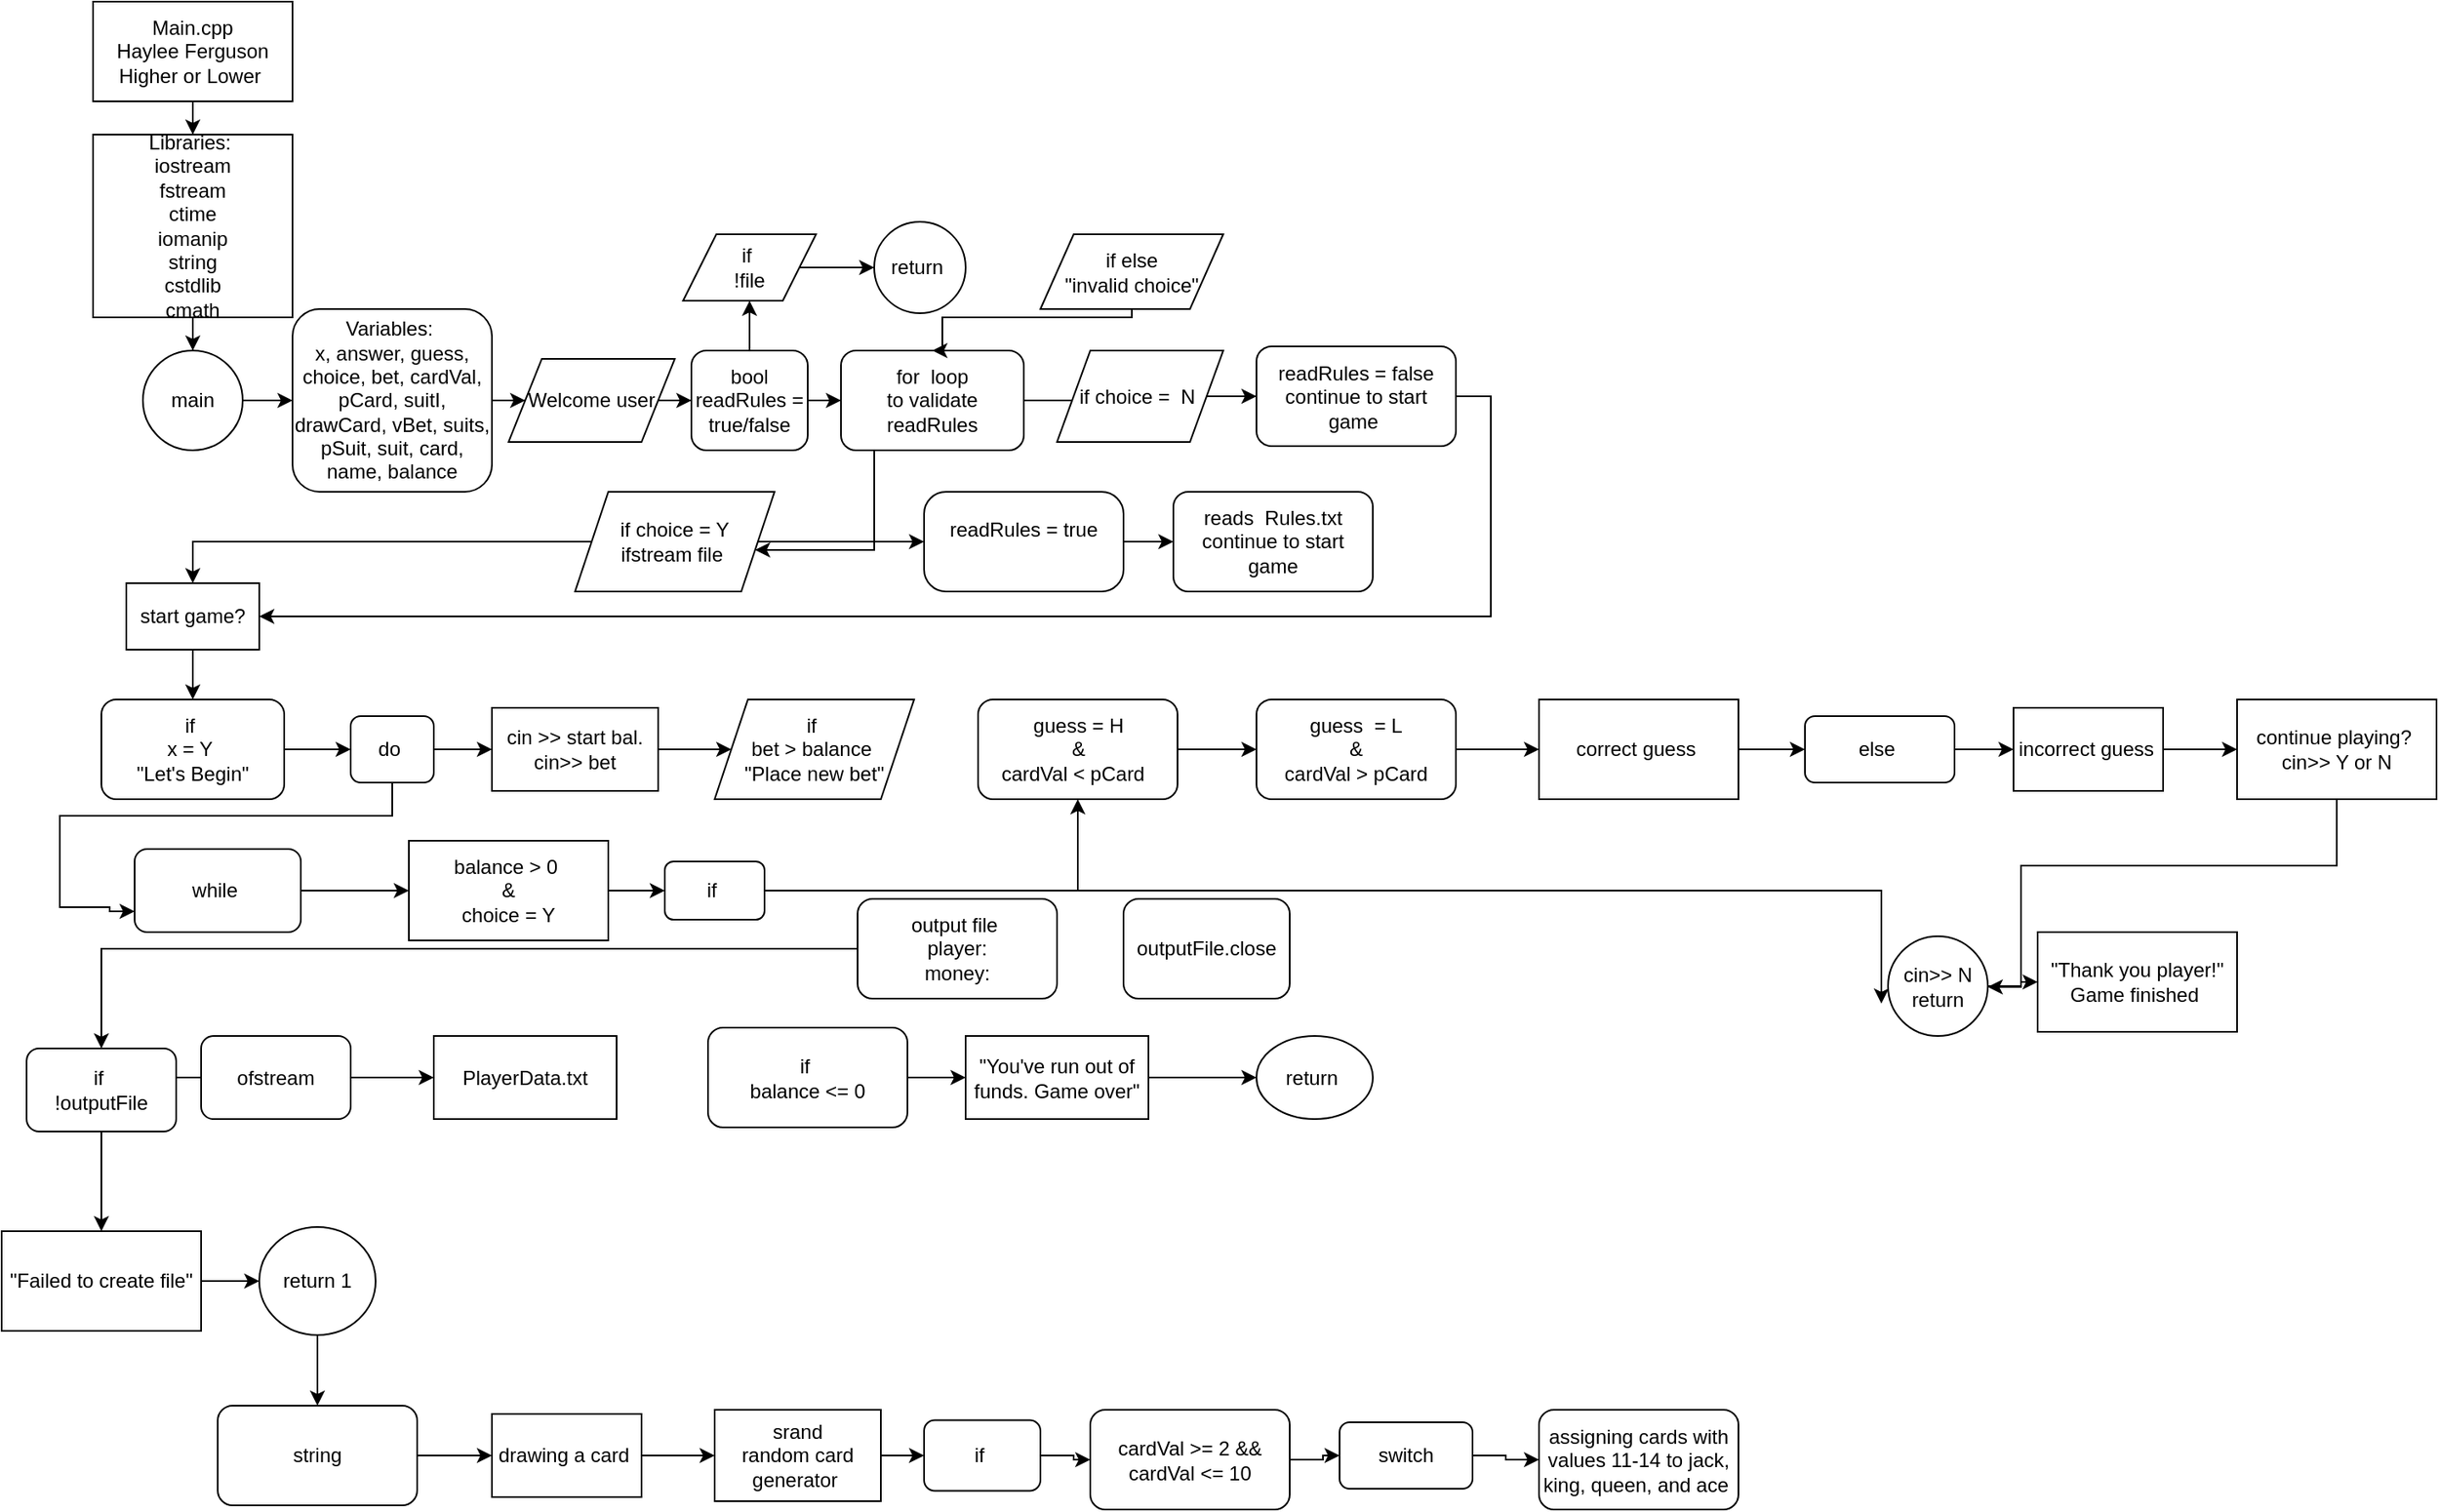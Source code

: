 <mxfile version="21.3.7" type="device">
  <diagram id="C5RBs43oDa-KdzZeNtuy" name="Page-1">
    <mxGraphModel dx="2261" dy="764" grid="1" gridSize="10" guides="1" tooltips="1" connect="1" arrows="1" fold="1" page="1" pageScale="1" pageWidth="827" pageHeight="1169" math="0" shadow="0">
      <root>
        <mxCell id="WIyWlLk6GJQsqaUBKTNV-0" />
        <mxCell id="WIyWlLk6GJQsqaUBKTNV-1" parent="WIyWlLk6GJQsqaUBKTNV-0" />
        <mxCell id="ojK_Y88Vp46-rVOAvaQo-2" value="" style="edgeStyle=orthogonalEdgeStyle;rounded=0;orthogonalLoop=1;jettySize=auto;html=1;" parent="WIyWlLk6GJQsqaUBKTNV-1" source="ojK_Y88Vp46-rVOAvaQo-0" target="ojK_Y88Vp46-rVOAvaQo-1" edge="1">
          <mxGeometry relative="1" as="geometry" />
        </mxCell>
        <mxCell id="ojK_Y88Vp46-rVOAvaQo-0" value="Main.cpp&lt;br&gt;Haylee Ferguson&lt;br&gt;Higher or Lower&amp;nbsp;" style="rounded=0;whiteSpace=wrap;html=1;" parent="WIyWlLk6GJQsqaUBKTNV-1" vertex="1">
          <mxGeometry x="40" y="40" width="120" height="60" as="geometry" />
        </mxCell>
        <mxCell id="ojK_Y88Vp46-rVOAvaQo-4" value="" style="edgeStyle=orthogonalEdgeStyle;rounded=0;orthogonalLoop=1;jettySize=auto;html=1;" parent="WIyWlLk6GJQsqaUBKTNV-1" source="ojK_Y88Vp46-rVOAvaQo-1" target="ojK_Y88Vp46-rVOAvaQo-3" edge="1">
          <mxGeometry relative="1" as="geometry" />
        </mxCell>
        <mxCell id="ojK_Y88Vp46-rVOAvaQo-1" value="Libraries:&amp;nbsp;&lt;br&gt;iostream&lt;br&gt;fstream&lt;br&gt;ctime&lt;br&gt;iomanip&lt;br&gt;string&lt;br&gt;cstdlib&lt;br&gt;cmath" style="rounded=0;whiteSpace=wrap;html=1;" parent="WIyWlLk6GJQsqaUBKTNV-1" vertex="1">
          <mxGeometry x="40" y="120" width="120" height="110" as="geometry" />
        </mxCell>
        <mxCell id="ojK_Y88Vp46-rVOAvaQo-6" value="" style="edgeStyle=orthogonalEdgeStyle;rounded=0;orthogonalLoop=1;jettySize=auto;html=1;" parent="WIyWlLk6GJQsqaUBKTNV-1" source="ojK_Y88Vp46-rVOAvaQo-3" target="ojK_Y88Vp46-rVOAvaQo-5" edge="1">
          <mxGeometry relative="1" as="geometry" />
        </mxCell>
        <mxCell id="ojK_Y88Vp46-rVOAvaQo-3" value="main" style="ellipse;whiteSpace=wrap;html=1;aspect=fixed;" parent="WIyWlLk6GJQsqaUBKTNV-1" vertex="1">
          <mxGeometry x="70" y="250" width="60" height="60" as="geometry" />
        </mxCell>
        <mxCell id="ojK_Y88Vp46-rVOAvaQo-8" value="" style="edgeStyle=orthogonalEdgeStyle;rounded=0;orthogonalLoop=1;jettySize=auto;html=1;" parent="WIyWlLk6GJQsqaUBKTNV-1" source="ojK_Y88Vp46-rVOAvaQo-5" target="ojK_Y88Vp46-rVOAvaQo-7" edge="1">
          <mxGeometry relative="1" as="geometry" />
        </mxCell>
        <mxCell id="ojK_Y88Vp46-rVOAvaQo-5" value="Variables:&amp;nbsp;&lt;br&gt;x, answer, guess, choice, bet, cardVal, pCard, suitI, drawCard, vBet, suits, pSuit, suit, card, name, balance" style="rounded=1;whiteSpace=wrap;html=1;" parent="WIyWlLk6GJQsqaUBKTNV-1" vertex="1">
          <mxGeometry x="160" y="225" width="120" height="110" as="geometry" />
        </mxCell>
        <mxCell id="ojK_Y88Vp46-rVOAvaQo-10" value="" style="edgeStyle=orthogonalEdgeStyle;rounded=0;orthogonalLoop=1;jettySize=auto;html=1;" parent="WIyWlLk6GJQsqaUBKTNV-1" source="ojK_Y88Vp46-rVOAvaQo-7" target="ojK_Y88Vp46-rVOAvaQo-9" edge="1">
          <mxGeometry relative="1" as="geometry" />
        </mxCell>
        <mxCell id="ojK_Y88Vp46-rVOAvaQo-7" value="Welcome user" style="shape=parallelogram;perimeter=parallelogramPerimeter;whiteSpace=wrap;html=1;fixedSize=1;" parent="WIyWlLk6GJQsqaUBKTNV-1" vertex="1">
          <mxGeometry x="290" y="255" width="100" height="50" as="geometry" />
        </mxCell>
        <mxCell id="ojK_Y88Vp46-rVOAvaQo-13" value="" style="edgeStyle=orthogonalEdgeStyle;rounded=0;orthogonalLoop=1;jettySize=auto;html=1;" parent="WIyWlLk6GJQsqaUBKTNV-1" source="ojK_Y88Vp46-rVOAvaQo-9" target="ojK_Y88Vp46-rVOAvaQo-12" edge="1">
          <mxGeometry relative="1" as="geometry" />
        </mxCell>
        <mxCell id="ojK_Y88Vp46-rVOAvaQo-34" value="" style="edgeStyle=orthogonalEdgeStyle;rounded=0;orthogonalLoop=1;jettySize=auto;html=1;" parent="WIyWlLk6GJQsqaUBKTNV-1" source="ojK_Y88Vp46-rVOAvaQo-9" target="ojK_Y88Vp46-rVOAvaQo-32" edge="1">
          <mxGeometry relative="1" as="geometry" />
        </mxCell>
        <mxCell id="ojK_Y88Vp46-rVOAvaQo-9" value="bool&lt;br&gt;readRules =&lt;br&gt;true/false" style="rounded=1;whiteSpace=wrap;html=1;" parent="WIyWlLk6GJQsqaUBKTNV-1" vertex="1">
          <mxGeometry x="400" y="250" width="70" height="60" as="geometry" />
        </mxCell>
        <mxCell id="ojK_Y88Vp46-rVOAvaQo-15" value="" style="edgeStyle=orthogonalEdgeStyle;rounded=0;orthogonalLoop=1;jettySize=auto;html=1;" parent="WIyWlLk6GJQsqaUBKTNV-1" source="ojK_Y88Vp46-rVOAvaQo-12" edge="1">
          <mxGeometry relative="1" as="geometry">
            <mxPoint x="680" y="280" as="targetPoint" />
          </mxGeometry>
        </mxCell>
        <mxCell id="ojK_Y88Vp46-rVOAvaQo-29" value="" style="edgeStyle=orthogonalEdgeStyle;rounded=0;orthogonalLoop=1;jettySize=auto;html=1;" parent="WIyWlLk6GJQsqaUBKTNV-1" source="ojK_Y88Vp46-rVOAvaQo-12" target="ojK_Y88Vp46-rVOAvaQo-25" edge="1">
          <mxGeometry relative="1" as="geometry">
            <Array as="points">
              <mxPoint x="510" y="370" />
            </Array>
          </mxGeometry>
        </mxCell>
        <mxCell id="ojK_Y88Vp46-rVOAvaQo-12" value="for &amp;nbsp;loop&lt;br&gt;to validate readRules" style="rounded=1;whiteSpace=wrap;html=1;" parent="WIyWlLk6GJQsqaUBKTNV-1" vertex="1">
          <mxGeometry x="490" y="250" width="110" height="60" as="geometry" />
        </mxCell>
        <mxCell id="ojK_Y88Vp46-rVOAvaQo-22" value="" style="edgeStyle=orthogonalEdgeStyle;rounded=0;orthogonalLoop=1;jettySize=auto;html=1;" parent="WIyWlLk6GJQsqaUBKTNV-1" source="ojK_Y88Vp46-rVOAvaQo-16" target="ojK_Y88Vp46-rVOAvaQo-20" edge="1">
          <mxGeometry relative="1" as="geometry" />
        </mxCell>
        <mxCell id="ojK_Y88Vp46-rVOAvaQo-16" value="if choice = &amp;nbsp;N&amp;nbsp;" style="shape=parallelogram;perimeter=parallelogramPerimeter;whiteSpace=wrap;html=1;fixedSize=1;" parent="WIyWlLk6GJQsqaUBKTNV-1" vertex="1">
          <mxGeometry x="620" y="250" width="100" height="55" as="geometry" />
        </mxCell>
        <mxCell id="ojK_Y88Vp46-rVOAvaQo-41" style="edgeStyle=orthogonalEdgeStyle;rounded=0;orthogonalLoop=1;jettySize=auto;html=1;entryX=1;entryY=0.5;entryDx=0;entryDy=0;" parent="WIyWlLk6GJQsqaUBKTNV-1" source="ojK_Y88Vp46-rVOAvaQo-20" target="ojK_Y88Vp46-rVOAvaQo-39" edge="1">
          <mxGeometry relative="1" as="geometry">
            <mxPoint x="880" y="450" as="targetPoint" />
            <Array as="points">
              <mxPoint x="881" y="278" />
              <mxPoint x="881" y="410" />
              <mxPoint x="140" y="410" />
            </Array>
          </mxGeometry>
        </mxCell>
        <mxCell id="ojK_Y88Vp46-rVOAvaQo-20" value="readRules = false&lt;br&gt;continue to start game&amp;nbsp;" style="rounded=1;whiteSpace=wrap;html=1;" parent="WIyWlLk6GJQsqaUBKTNV-1" vertex="1">
          <mxGeometry x="740" y="247.5" width="120" height="60" as="geometry" />
        </mxCell>
        <mxCell id="ojK_Y88Vp46-rVOAvaQo-30" value="" style="edgeStyle=orthogonalEdgeStyle;rounded=0;orthogonalLoop=1;jettySize=auto;html=1;" parent="WIyWlLk6GJQsqaUBKTNV-1" source="ojK_Y88Vp46-rVOAvaQo-23" target="ojK_Y88Vp46-rVOAvaQo-24" edge="1">
          <mxGeometry relative="1" as="geometry" />
        </mxCell>
        <mxCell id="ojK_Y88Vp46-rVOAvaQo-23" value="readRules = true&lt;br&gt;&amp;nbsp;" style="rounded=1;whiteSpace=wrap;html=1;arcSize=22;" parent="WIyWlLk6GJQsqaUBKTNV-1" vertex="1">
          <mxGeometry x="540" y="335" width="120" height="60" as="geometry" />
        </mxCell>
        <mxCell id="ojK_Y88Vp46-rVOAvaQo-24" value="reads &amp;nbsp;Rules.txt&lt;br&gt;continue to start game" style="rounded=1;whiteSpace=wrap;html=1;" parent="WIyWlLk6GJQsqaUBKTNV-1" vertex="1">
          <mxGeometry x="690" y="335" width="120" height="60" as="geometry" />
        </mxCell>
        <mxCell id="ojK_Y88Vp46-rVOAvaQo-28" value="" style="edgeStyle=orthogonalEdgeStyle;rounded=0;orthogonalLoop=1;jettySize=auto;html=1;" parent="WIyWlLk6GJQsqaUBKTNV-1" source="ojK_Y88Vp46-rVOAvaQo-25" target="ojK_Y88Vp46-rVOAvaQo-23" edge="1">
          <mxGeometry relative="1" as="geometry" />
        </mxCell>
        <mxCell id="ojK_Y88Vp46-rVOAvaQo-42" style="edgeStyle=orthogonalEdgeStyle;rounded=0;orthogonalLoop=1;jettySize=auto;html=1;entryX=0.5;entryY=0;entryDx=0;entryDy=0;" parent="WIyWlLk6GJQsqaUBKTNV-1" source="ojK_Y88Vp46-rVOAvaQo-25" target="ojK_Y88Vp46-rVOAvaQo-39" edge="1">
          <mxGeometry relative="1" as="geometry" />
        </mxCell>
        <mxCell id="ojK_Y88Vp46-rVOAvaQo-25" value="if choice = Y&lt;br&gt;ifstream file&amp;nbsp;" style="shape=parallelogram;perimeter=parallelogramPerimeter;whiteSpace=wrap;html=1;fixedSize=1;" parent="WIyWlLk6GJQsqaUBKTNV-1" vertex="1">
          <mxGeometry x="330" y="335" width="120" height="60" as="geometry" />
        </mxCell>
        <mxCell id="ojK_Y88Vp46-rVOAvaQo-35" value="" style="edgeStyle=orthogonalEdgeStyle;rounded=0;orthogonalLoop=1;jettySize=auto;html=1;" parent="WIyWlLk6GJQsqaUBKTNV-1" source="ojK_Y88Vp46-rVOAvaQo-32" target="ojK_Y88Vp46-rVOAvaQo-33" edge="1">
          <mxGeometry relative="1" as="geometry" />
        </mxCell>
        <mxCell id="ojK_Y88Vp46-rVOAvaQo-32" value="if&amp;nbsp;&lt;br&gt;!file" style="shape=parallelogram;perimeter=parallelogramPerimeter;whiteSpace=wrap;html=1;fixedSize=1;" parent="WIyWlLk6GJQsqaUBKTNV-1" vertex="1">
          <mxGeometry x="395" y="180" width="80" height="40" as="geometry" />
        </mxCell>
        <mxCell id="ojK_Y88Vp46-rVOAvaQo-33" value="return&amp;nbsp;" style="ellipse;whiteSpace=wrap;html=1;aspect=fixed;" parent="WIyWlLk6GJQsqaUBKTNV-1" vertex="1">
          <mxGeometry x="510" y="172.5" width="55" height="55" as="geometry" />
        </mxCell>
        <mxCell id="ojK_Y88Vp46-rVOAvaQo-38" value="" style="edgeStyle=orthogonalEdgeStyle;rounded=0;orthogonalLoop=1;jettySize=auto;html=1;entryX=0.5;entryY=0;entryDx=0;entryDy=0;" parent="WIyWlLk6GJQsqaUBKTNV-1" source="ojK_Y88Vp46-rVOAvaQo-36" target="ojK_Y88Vp46-rVOAvaQo-12" edge="1">
          <mxGeometry relative="1" as="geometry">
            <mxPoint x="550" y="240" as="targetPoint" />
            <Array as="points">
              <mxPoint x="665" y="230" />
              <mxPoint x="551" y="230" />
              <mxPoint x="551" y="250" />
            </Array>
          </mxGeometry>
        </mxCell>
        <mxCell id="ojK_Y88Vp46-rVOAvaQo-36" value="if else&lt;br&gt;&quot;invalid choice&quot;" style="shape=parallelogram;perimeter=parallelogramPerimeter;whiteSpace=wrap;html=1;fixedSize=1;" parent="WIyWlLk6GJQsqaUBKTNV-1" vertex="1">
          <mxGeometry x="610" y="180" width="110" height="45" as="geometry" />
        </mxCell>
        <mxCell id="ojK_Y88Vp46-rVOAvaQo-44" value="" style="edgeStyle=orthogonalEdgeStyle;rounded=0;orthogonalLoop=1;jettySize=auto;html=1;" parent="WIyWlLk6GJQsqaUBKTNV-1" source="ojK_Y88Vp46-rVOAvaQo-39" target="ojK_Y88Vp46-rVOAvaQo-43" edge="1">
          <mxGeometry relative="1" as="geometry" />
        </mxCell>
        <mxCell id="ojK_Y88Vp46-rVOAvaQo-39" value="start game?&lt;br&gt;" style="rounded=0;whiteSpace=wrap;html=1;" parent="WIyWlLk6GJQsqaUBKTNV-1" vertex="1">
          <mxGeometry x="60" y="390" width="80" height="40" as="geometry" />
        </mxCell>
        <mxCell id="ojK_Y88Vp46-rVOAvaQo-46" value="" style="edgeStyle=orthogonalEdgeStyle;rounded=0;orthogonalLoop=1;jettySize=auto;html=1;" parent="WIyWlLk6GJQsqaUBKTNV-1" source="ojK_Y88Vp46-rVOAvaQo-43" target="ojK_Y88Vp46-rVOAvaQo-45" edge="1">
          <mxGeometry relative="1" as="geometry" />
        </mxCell>
        <mxCell id="ojK_Y88Vp46-rVOAvaQo-43" value="if&amp;nbsp;&lt;br&gt;x = Y&amp;nbsp;&lt;br&gt;&quot;Let&#39;s Begin&quot;" style="rounded=1;whiteSpace=wrap;html=1;" parent="WIyWlLk6GJQsqaUBKTNV-1" vertex="1">
          <mxGeometry x="45" y="460" width="110" height="60" as="geometry" />
        </mxCell>
        <mxCell id="ojK_Y88Vp46-rVOAvaQo-49" value="" style="edgeStyle=orthogonalEdgeStyle;rounded=0;orthogonalLoop=1;jettySize=auto;html=1;" parent="WIyWlLk6GJQsqaUBKTNV-1" source="ojK_Y88Vp46-rVOAvaQo-45" target="ojK_Y88Vp46-rVOAvaQo-48" edge="1">
          <mxGeometry relative="1" as="geometry" />
        </mxCell>
        <mxCell id="ojK_Y88Vp46-rVOAvaQo-93" style="edgeStyle=orthogonalEdgeStyle;rounded=0;orthogonalLoop=1;jettySize=auto;html=1;entryX=0;entryY=0.75;entryDx=0;entryDy=0;" parent="WIyWlLk6GJQsqaUBKTNV-1" source="ojK_Y88Vp46-rVOAvaQo-45" target="ojK_Y88Vp46-rVOAvaQo-92" edge="1">
          <mxGeometry relative="1" as="geometry">
            <Array as="points">
              <mxPoint x="220" y="530" />
              <mxPoint x="20" y="530" />
              <mxPoint x="20" y="585" />
              <mxPoint x="50" y="585" />
            </Array>
          </mxGeometry>
        </mxCell>
        <mxCell id="ojK_Y88Vp46-rVOAvaQo-45" value="do&amp;nbsp;" style="rounded=1;whiteSpace=wrap;html=1;" parent="WIyWlLk6GJQsqaUBKTNV-1" vertex="1">
          <mxGeometry x="195" y="470" width="50" height="40" as="geometry" />
        </mxCell>
        <mxCell id="ojK_Y88Vp46-rVOAvaQo-47" value="if&amp;nbsp;&lt;br&gt;bet &amp;gt; balance&amp;nbsp;&lt;br&gt;&quot;Place new bet&quot;" style="shape=parallelogram;perimeter=parallelogramPerimeter;whiteSpace=wrap;html=1;fixedSize=1;" parent="WIyWlLk6GJQsqaUBKTNV-1" vertex="1">
          <mxGeometry x="414" y="460" width="120" height="60" as="geometry" />
        </mxCell>
        <mxCell id="ojK_Y88Vp46-rVOAvaQo-50" value="" style="edgeStyle=orthogonalEdgeStyle;rounded=0;orthogonalLoop=1;jettySize=auto;html=1;" parent="WIyWlLk6GJQsqaUBKTNV-1" source="ojK_Y88Vp46-rVOAvaQo-48" target="ojK_Y88Vp46-rVOAvaQo-47" edge="1">
          <mxGeometry relative="1" as="geometry" />
        </mxCell>
        <mxCell id="ojK_Y88Vp46-rVOAvaQo-48" value="cin &amp;gt;&amp;gt; start bal.&lt;br&gt;cin&amp;gt;&amp;gt; bet" style="rounded=0;whiteSpace=wrap;html=1;" parent="WIyWlLk6GJQsqaUBKTNV-1" vertex="1">
          <mxGeometry x="280" y="465" width="100" height="50" as="geometry" />
        </mxCell>
        <mxCell id="ExzGWHmVoBmrrCb69ZN2-20" value="" style="edgeStyle=orthogonalEdgeStyle;rounded=0;orthogonalLoop=1;jettySize=auto;html=1;" edge="1" parent="WIyWlLk6GJQsqaUBKTNV-1" source="ojK_Y88Vp46-rVOAvaQo-51" target="ojK_Y88Vp46-rVOAvaQo-53">
          <mxGeometry relative="1" as="geometry" />
        </mxCell>
        <mxCell id="ojK_Y88Vp46-rVOAvaQo-51" value="srand&lt;br&gt;random card generator&amp;nbsp;" style="rounded=0;whiteSpace=wrap;html=1;" parent="WIyWlLk6GJQsqaUBKTNV-1" vertex="1">
          <mxGeometry x="414" y="887.5" width="100" height="55" as="geometry" />
        </mxCell>
        <mxCell id="ExzGWHmVoBmrrCb69ZN2-21" value="" style="edgeStyle=orthogonalEdgeStyle;rounded=0;orthogonalLoop=1;jettySize=auto;html=1;" edge="1" parent="WIyWlLk6GJQsqaUBKTNV-1" source="ojK_Y88Vp46-rVOAvaQo-53" target="ojK_Y88Vp46-rVOAvaQo-54">
          <mxGeometry relative="1" as="geometry" />
        </mxCell>
        <mxCell id="ojK_Y88Vp46-rVOAvaQo-53" value="if&amp;nbsp;" style="rounded=1;whiteSpace=wrap;html=1;" parent="WIyWlLk6GJQsqaUBKTNV-1" vertex="1">
          <mxGeometry x="540" y="893.75" width="70" height="42.5" as="geometry" />
        </mxCell>
        <mxCell id="ExzGWHmVoBmrrCb69ZN2-22" value="" style="edgeStyle=orthogonalEdgeStyle;rounded=0;orthogonalLoop=1;jettySize=auto;html=1;" edge="1" parent="WIyWlLk6GJQsqaUBKTNV-1" source="ojK_Y88Vp46-rVOAvaQo-54" target="ojK_Y88Vp46-rVOAvaQo-60">
          <mxGeometry relative="1" as="geometry" />
        </mxCell>
        <mxCell id="ojK_Y88Vp46-rVOAvaQo-54" value="cardVal &amp;gt;= 2 &amp;amp;&amp;amp; cardVal &amp;lt;= 10" style="rounded=1;whiteSpace=wrap;html=1;" parent="WIyWlLk6GJQsqaUBKTNV-1" vertex="1">
          <mxGeometry x="640" y="887.5" width="120" height="60" as="geometry" />
        </mxCell>
        <mxCell id="ExzGWHmVoBmrrCb69ZN2-10" value="" style="edgeStyle=orthogonalEdgeStyle;rounded=0;orthogonalLoop=1;jettySize=auto;html=1;" edge="1" parent="WIyWlLk6GJQsqaUBKTNV-1" source="ojK_Y88Vp46-rVOAvaQo-57" target="ojK_Y88Vp46-rVOAvaQo-76">
          <mxGeometry relative="1" as="geometry" />
        </mxCell>
        <mxCell id="ojK_Y88Vp46-rVOAvaQo-57" value="else&amp;nbsp;" style="rounded=1;whiteSpace=wrap;html=1;" parent="WIyWlLk6GJQsqaUBKTNV-1" vertex="1">
          <mxGeometry x="1070" y="470" width="90" height="40" as="geometry" />
        </mxCell>
        <mxCell id="ojK_Y88Vp46-rVOAvaQo-59" value="assigning cards with values 11-14 to jack, king, queen, and ace&amp;nbsp;" style="rounded=1;whiteSpace=wrap;html=1;" parent="WIyWlLk6GJQsqaUBKTNV-1" vertex="1">
          <mxGeometry x="910" y="887.5" width="120" height="60" as="geometry" />
        </mxCell>
        <mxCell id="ExzGWHmVoBmrrCb69ZN2-23" value="" style="edgeStyle=orthogonalEdgeStyle;rounded=0;orthogonalLoop=1;jettySize=auto;html=1;" edge="1" parent="WIyWlLk6GJQsqaUBKTNV-1" source="ojK_Y88Vp46-rVOAvaQo-60" target="ojK_Y88Vp46-rVOAvaQo-59">
          <mxGeometry relative="1" as="geometry" />
        </mxCell>
        <mxCell id="ojK_Y88Vp46-rVOAvaQo-60" value="switch" style="rounded=1;whiteSpace=wrap;html=1;" parent="WIyWlLk6GJQsqaUBKTNV-1" vertex="1">
          <mxGeometry x="790" y="895" width="80" height="40" as="geometry" />
        </mxCell>
        <mxCell id="ExzGWHmVoBmrrCb69ZN2-19" value="" style="edgeStyle=orthogonalEdgeStyle;rounded=0;orthogonalLoop=1;jettySize=auto;html=1;" edge="1" parent="WIyWlLk6GJQsqaUBKTNV-1" source="ojK_Y88Vp46-rVOAvaQo-63" target="ojK_Y88Vp46-rVOAvaQo-51">
          <mxGeometry relative="1" as="geometry" />
        </mxCell>
        <mxCell id="ojK_Y88Vp46-rVOAvaQo-63" value="drawing a card&amp;nbsp;" style="rounded=0;whiteSpace=wrap;html=1;" parent="WIyWlLk6GJQsqaUBKTNV-1" vertex="1">
          <mxGeometry x="280" y="890" width="90" height="50" as="geometry" />
        </mxCell>
        <mxCell id="ExzGWHmVoBmrrCb69ZN2-6" value="" style="edgeStyle=orthogonalEdgeStyle;rounded=0;orthogonalLoop=1;jettySize=auto;html=1;" edge="1" parent="WIyWlLk6GJQsqaUBKTNV-1" source="ojK_Y88Vp46-rVOAvaQo-65" target="ojK_Y88Vp46-rVOAvaQo-67">
          <mxGeometry relative="1" as="geometry" />
        </mxCell>
        <mxCell id="ojK_Y88Vp46-rVOAvaQo-65" value="if&amp;nbsp;" style="rounded=1;whiteSpace=wrap;html=1;" parent="WIyWlLk6GJQsqaUBKTNV-1" vertex="1">
          <mxGeometry x="384" y="557.5" width="60" height="35" as="geometry" />
        </mxCell>
        <mxCell id="ExzGWHmVoBmrrCb69ZN2-7" value="" style="edgeStyle=orthogonalEdgeStyle;rounded=0;orthogonalLoop=1;jettySize=auto;html=1;" edge="1" parent="WIyWlLk6GJQsqaUBKTNV-1" source="ojK_Y88Vp46-rVOAvaQo-67" target="ojK_Y88Vp46-rVOAvaQo-68">
          <mxGeometry relative="1" as="geometry" />
        </mxCell>
        <mxCell id="ojK_Y88Vp46-rVOAvaQo-67" value="guess = H&lt;br&gt;&amp;amp;&lt;br&gt;cardVal &amp;lt; pCard &amp;nbsp;" style="rounded=1;whiteSpace=wrap;html=1;" parent="WIyWlLk6GJQsqaUBKTNV-1" vertex="1">
          <mxGeometry x="572.5" y="460" width="120" height="60" as="geometry" />
        </mxCell>
        <mxCell id="ExzGWHmVoBmrrCb69ZN2-8" value="" style="edgeStyle=orthogonalEdgeStyle;rounded=0;orthogonalLoop=1;jettySize=auto;html=1;" edge="1" parent="WIyWlLk6GJQsqaUBKTNV-1" source="ojK_Y88Vp46-rVOAvaQo-68" target="ojK_Y88Vp46-rVOAvaQo-71">
          <mxGeometry relative="1" as="geometry" />
        </mxCell>
        <mxCell id="ojK_Y88Vp46-rVOAvaQo-68" value="guess &amp;nbsp;= L&lt;br&gt;&amp;amp;&lt;br&gt;cardVal &amp;gt; pCard" style="rounded=1;whiteSpace=wrap;html=1;" parent="WIyWlLk6GJQsqaUBKTNV-1" vertex="1">
          <mxGeometry x="740" y="460" width="120" height="60" as="geometry" />
        </mxCell>
        <mxCell id="ExzGWHmVoBmrrCb69ZN2-9" value="" style="edgeStyle=orthogonalEdgeStyle;rounded=0;orthogonalLoop=1;jettySize=auto;html=1;" edge="1" parent="WIyWlLk6GJQsqaUBKTNV-1" source="ojK_Y88Vp46-rVOAvaQo-71" target="ojK_Y88Vp46-rVOAvaQo-57">
          <mxGeometry relative="1" as="geometry" />
        </mxCell>
        <mxCell id="ojK_Y88Vp46-rVOAvaQo-71" value="correct guess&amp;nbsp;" style="rounded=0;whiteSpace=wrap;html=1;" parent="WIyWlLk6GJQsqaUBKTNV-1" vertex="1">
          <mxGeometry x="910" y="460" width="120" height="60" as="geometry" />
        </mxCell>
        <mxCell id="ExzGWHmVoBmrrCb69ZN2-11" value="" style="edgeStyle=orthogonalEdgeStyle;rounded=0;orthogonalLoop=1;jettySize=auto;html=1;" edge="1" parent="WIyWlLk6GJQsqaUBKTNV-1" source="ojK_Y88Vp46-rVOAvaQo-76" target="ojK_Y88Vp46-rVOAvaQo-79">
          <mxGeometry relative="1" as="geometry" />
        </mxCell>
        <mxCell id="ojK_Y88Vp46-rVOAvaQo-76" value="incorrect guess&amp;nbsp;" style="rounded=0;whiteSpace=wrap;html=1;" parent="WIyWlLk6GJQsqaUBKTNV-1" vertex="1">
          <mxGeometry x="1195.5" y="465" width="90" height="50" as="geometry" />
        </mxCell>
        <mxCell id="ExzGWHmVoBmrrCb69ZN2-14" value="" style="edgeStyle=orthogonalEdgeStyle;rounded=0;orthogonalLoop=1;jettySize=auto;html=1;" edge="1" parent="WIyWlLk6GJQsqaUBKTNV-1" source="ojK_Y88Vp46-rVOAvaQo-79" target="ojK_Y88Vp46-rVOAvaQo-80">
          <mxGeometry relative="1" as="geometry">
            <Array as="points">
              <mxPoint x="1390" y="560" />
              <mxPoint x="1200" y="560" />
              <mxPoint x="1200" y="633" />
            </Array>
          </mxGeometry>
        </mxCell>
        <mxCell id="ojK_Y88Vp46-rVOAvaQo-79" value="continue playing?&amp;nbsp;&lt;br&gt;cin&amp;gt;&amp;gt; Y or N" style="rounded=0;whiteSpace=wrap;html=1;" parent="WIyWlLk6GJQsqaUBKTNV-1" vertex="1">
          <mxGeometry x="1330" y="460" width="120" height="60" as="geometry" />
        </mxCell>
        <mxCell id="ojK_Y88Vp46-rVOAvaQo-89" value="" style="edgeStyle=orthogonalEdgeStyle;rounded=0;orthogonalLoop=1;jettySize=auto;html=1;" parent="WIyWlLk6GJQsqaUBKTNV-1" source="ojK_Y88Vp46-rVOAvaQo-87" target="ojK_Y88Vp46-rVOAvaQo-88" edge="1">
          <mxGeometry relative="1" as="geometry" />
        </mxCell>
        <mxCell id="ojK_Y88Vp46-rVOAvaQo-87" value="if&amp;nbsp;&lt;br&gt;balance &amp;lt;= 0" style="rounded=1;whiteSpace=wrap;html=1;" parent="WIyWlLk6GJQsqaUBKTNV-1" vertex="1">
          <mxGeometry x="410" y="657.5" width="120" height="60" as="geometry" />
        </mxCell>
        <mxCell id="ojK_Y88Vp46-rVOAvaQo-91" value="" style="edgeStyle=orthogonalEdgeStyle;rounded=0;orthogonalLoop=1;jettySize=auto;html=1;" parent="WIyWlLk6GJQsqaUBKTNV-1" source="ojK_Y88Vp46-rVOAvaQo-88" target="ojK_Y88Vp46-rVOAvaQo-90" edge="1">
          <mxGeometry relative="1" as="geometry" />
        </mxCell>
        <mxCell id="ojK_Y88Vp46-rVOAvaQo-88" value="&quot;You&#39;ve run out of funds. Game over&quot;" style="rounded=0;whiteSpace=wrap;html=1;" parent="WIyWlLk6GJQsqaUBKTNV-1" vertex="1">
          <mxGeometry x="565" y="662.5" width="110" height="50" as="geometry" />
        </mxCell>
        <mxCell id="ojK_Y88Vp46-rVOAvaQo-90" value="return&amp;nbsp;" style="ellipse;whiteSpace=wrap;html=1;" parent="WIyWlLk6GJQsqaUBKTNV-1" vertex="1">
          <mxGeometry x="740" y="662.5" width="70" height="50" as="geometry" />
        </mxCell>
        <mxCell id="ojK_Y88Vp46-rVOAvaQo-95" value="" style="edgeStyle=orthogonalEdgeStyle;rounded=0;orthogonalLoop=1;jettySize=auto;html=1;" parent="WIyWlLk6GJQsqaUBKTNV-1" source="ojK_Y88Vp46-rVOAvaQo-92" target="ojK_Y88Vp46-rVOAvaQo-94" edge="1">
          <mxGeometry relative="1" as="geometry" />
        </mxCell>
        <mxCell id="ojK_Y88Vp46-rVOAvaQo-92" value="while&amp;nbsp;" style="rounded=1;whiteSpace=wrap;html=1;" parent="WIyWlLk6GJQsqaUBKTNV-1" vertex="1">
          <mxGeometry x="65" y="550" width="100" height="50" as="geometry" />
        </mxCell>
        <mxCell id="ExzGWHmVoBmrrCb69ZN2-5" value="" style="edgeStyle=orthogonalEdgeStyle;rounded=0;orthogonalLoop=1;jettySize=auto;html=1;" edge="1" parent="WIyWlLk6GJQsqaUBKTNV-1" source="ojK_Y88Vp46-rVOAvaQo-94" target="ojK_Y88Vp46-rVOAvaQo-65">
          <mxGeometry relative="1" as="geometry" />
        </mxCell>
        <mxCell id="ojK_Y88Vp46-rVOAvaQo-94" value="balance &amp;gt; 0&amp;nbsp;&lt;br&gt;&amp;amp;&lt;br&gt;choice = Y" style="rounded=0;whiteSpace=wrap;html=1;" parent="WIyWlLk6GJQsqaUBKTNV-1" vertex="1">
          <mxGeometry x="230" y="545" width="120" height="60" as="geometry" />
        </mxCell>
        <mxCell id="ojK_Y88Vp46-rVOAvaQo-98" value="" style="edgeStyle=orthogonalEdgeStyle;rounded=0;orthogonalLoop=1;jettySize=auto;html=1;" parent="WIyWlLk6GJQsqaUBKTNV-1" source="ojK_Y88Vp46-rVOAvaQo-96" target="ojK_Y88Vp46-rVOAvaQo-97" edge="1">
          <mxGeometry relative="1" as="geometry" />
        </mxCell>
        <mxCell id="ojK_Y88Vp46-rVOAvaQo-100" value="" style="edgeStyle=orthogonalEdgeStyle;rounded=0;orthogonalLoop=1;jettySize=auto;html=1;" parent="WIyWlLk6GJQsqaUBKTNV-1" source="ojK_Y88Vp46-rVOAvaQo-96" target="ojK_Y88Vp46-rVOAvaQo-99" edge="1">
          <mxGeometry relative="1" as="geometry" />
        </mxCell>
        <mxCell id="ojK_Y88Vp46-rVOAvaQo-96" value="ofstream" style="rounded=1;whiteSpace=wrap;html=1;" parent="WIyWlLk6GJQsqaUBKTNV-1" vertex="1">
          <mxGeometry x="105" y="662.5" width="90" height="50" as="geometry" />
        </mxCell>
        <mxCell id="ojK_Y88Vp46-rVOAvaQo-97" value="PlayerData.txt" style="rounded=0;whiteSpace=wrap;html=1;" parent="WIyWlLk6GJQsqaUBKTNV-1" vertex="1">
          <mxGeometry x="245" y="662.5" width="110" height="50" as="geometry" />
        </mxCell>
        <mxCell id="ojK_Y88Vp46-rVOAvaQo-102" value="" style="edgeStyle=orthogonalEdgeStyle;rounded=0;orthogonalLoop=1;jettySize=auto;html=1;" parent="WIyWlLk6GJQsqaUBKTNV-1" source="ojK_Y88Vp46-rVOAvaQo-99" target="ojK_Y88Vp46-rVOAvaQo-101" edge="1">
          <mxGeometry relative="1" as="geometry" />
        </mxCell>
        <mxCell id="ojK_Y88Vp46-rVOAvaQo-99" value="if&amp;nbsp;&lt;br&gt;!outputFile" style="rounded=1;whiteSpace=wrap;html=1;" parent="WIyWlLk6GJQsqaUBKTNV-1" vertex="1">
          <mxGeometry y="670" width="90" height="50" as="geometry" />
        </mxCell>
        <mxCell id="ojK_Y88Vp46-rVOAvaQo-104" value="" style="edgeStyle=orthogonalEdgeStyle;rounded=0;orthogonalLoop=1;jettySize=auto;html=1;" parent="WIyWlLk6GJQsqaUBKTNV-1" source="ojK_Y88Vp46-rVOAvaQo-101" target="ojK_Y88Vp46-rVOAvaQo-103" edge="1">
          <mxGeometry relative="1" as="geometry" />
        </mxCell>
        <mxCell id="ojK_Y88Vp46-rVOAvaQo-101" value="&quot;Failed to create file&quot;" style="rounded=0;whiteSpace=wrap;html=1;" parent="WIyWlLk6GJQsqaUBKTNV-1" vertex="1">
          <mxGeometry x="-15" y="780" width="120" height="60" as="geometry" />
        </mxCell>
        <mxCell id="ExzGWHmVoBmrrCb69ZN2-4" value="" style="edgeStyle=orthogonalEdgeStyle;rounded=0;orthogonalLoop=1;jettySize=auto;html=1;" edge="1" parent="WIyWlLk6GJQsqaUBKTNV-1" source="ojK_Y88Vp46-rVOAvaQo-103" target="ExzGWHmVoBmrrCb69ZN2-3">
          <mxGeometry relative="1" as="geometry" />
        </mxCell>
        <mxCell id="ojK_Y88Vp46-rVOAvaQo-103" value="return 1" style="ellipse;whiteSpace=wrap;html=1;" parent="WIyWlLk6GJQsqaUBKTNV-1" vertex="1">
          <mxGeometry x="140" y="777.5" width="70" height="65" as="geometry" />
        </mxCell>
        <mxCell id="ExzGWHmVoBmrrCb69ZN2-16" style="edgeStyle=orthogonalEdgeStyle;rounded=0;orthogonalLoop=1;jettySize=auto;html=1;entryX=0.5;entryY=0;entryDx=0;entryDy=0;" edge="1" parent="WIyWlLk6GJQsqaUBKTNV-1" source="ojK_Y88Vp46-rVOAvaQo-105" target="ojK_Y88Vp46-rVOAvaQo-99">
          <mxGeometry relative="1" as="geometry" />
        </mxCell>
        <mxCell id="ojK_Y88Vp46-rVOAvaQo-105" value="output file&amp;nbsp;&lt;br&gt;player:&lt;br&gt;money:" style="rounded=1;whiteSpace=wrap;html=1;" parent="WIyWlLk6GJQsqaUBKTNV-1" vertex="1">
          <mxGeometry x="500" y="580" width="120" height="60" as="geometry" />
        </mxCell>
        <mxCell id="ojK_Y88Vp46-rVOAvaQo-108" value="outputFile.close" style="rounded=1;whiteSpace=wrap;html=1;" parent="WIyWlLk6GJQsqaUBKTNV-1" vertex="1">
          <mxGeometry x="660" y="580" width="100" height="60" as="geometry" />
        </mxCell>
        <mxCell id="ojK_Y88Vp46-rVOAvaQo-110" value="&quot;Thank you player!&quot;&lt;br&gt;Game finished&amp;nbsp;" style="rounded=0;whiteSpace=wrap;html=1;" parent="WIyWlLk6GJQsqaUBKTNV-1" vertex="1">
          <mxGeometry x="1210" y="600" width="120" height="60" as="geometry" />
        </mxCell>
        <mxCell id="ExzGWHmVoBmrrCb69ZN2-17" value="" style="edgeStyle=orthogonalEdgeStyle;rounded=0;orthogonalLoop=1;jettySize=auto;html=1;" edge="1" parent="WIyWlLk6GJQsqaUBKTNV-1" source="ExzGWHmVoBmrrCb69ZN2-3" target="ojK_Y88Vp46-rVOAvaQo-63">
          <mxGeometry relative="1" as="geometry" />
        </mxCell>
        <mxCell id="ExzGWHmVoBmrrCb69ZN2-3" value="string" style="rounded=1;whiteSpace=wrap;html=1;" vertex="1" parent="WIyWlLk6GJQsqaUBKTNV-1">
          <mxGeometry x="115" y="885" width="120" height="60" as="geometry" />
        </mxCell>
        <mxCell id="ExzGWHmVoBmrrCb69ZN2-15" value="" style="edgeStyle=orthogonalEdgeStyle;rounded=0;orthogonalLoop=1;jettySize=auto;html=1;entryX=-0.067;entryY=0.675;entryDx=0;entryDy=0;entryPerimeter=0;" edge="1" parent="WIyWlLk6GJQsqaUBKTNV-1" source="ojK_Y88Vp46-rVOAvaQo-65" target="ojK_Y88Vp46-rVOAvaQo-80">
          <mxGeometry relative="1" as="geometry">
            <mxPoint x="444" y="575" as="sourcePoint" />
            <mxPoint x="1390" y="520" as="targetPoint" />
          </mxGeometry>
        </mxCell>
        <mxCell id="ExzGWHmVoBmrrCb69ZN2-24" value="" style="edgeStyle=orthogonalEdgeStyle;rounded=0;orthogonalLoop=1;jettySize=auto;html=1;" edge="1" parent="WIyWlLk6GJQsqaUBKTNV-1" source="ojK_Y88Vp46-rVOAvaQo-80" target="ojK_Y88Vp46-rVOAvaQo-110">
          <mxGeometry relative="1" as="geometry" />
        </mxCell>
        <mxCell id="ojK_Y88Vp46-rVOAvaQo-80" value="cin&amp;gt;&amp;gt; N&lt;br&gt;return" style="ellipse;whiteSpace=wrap;html=1;aspect=fixed;" parent="WIyWlLk6GJQsqaUBKTNV-1" vertex="1">
          <mxGeometry x="1120" y="602.5" width="60" height="60" as="geometry" />
        </mxCell>
      </root>
    </mxGraphModel>
  </diagram>
</mxfile>
